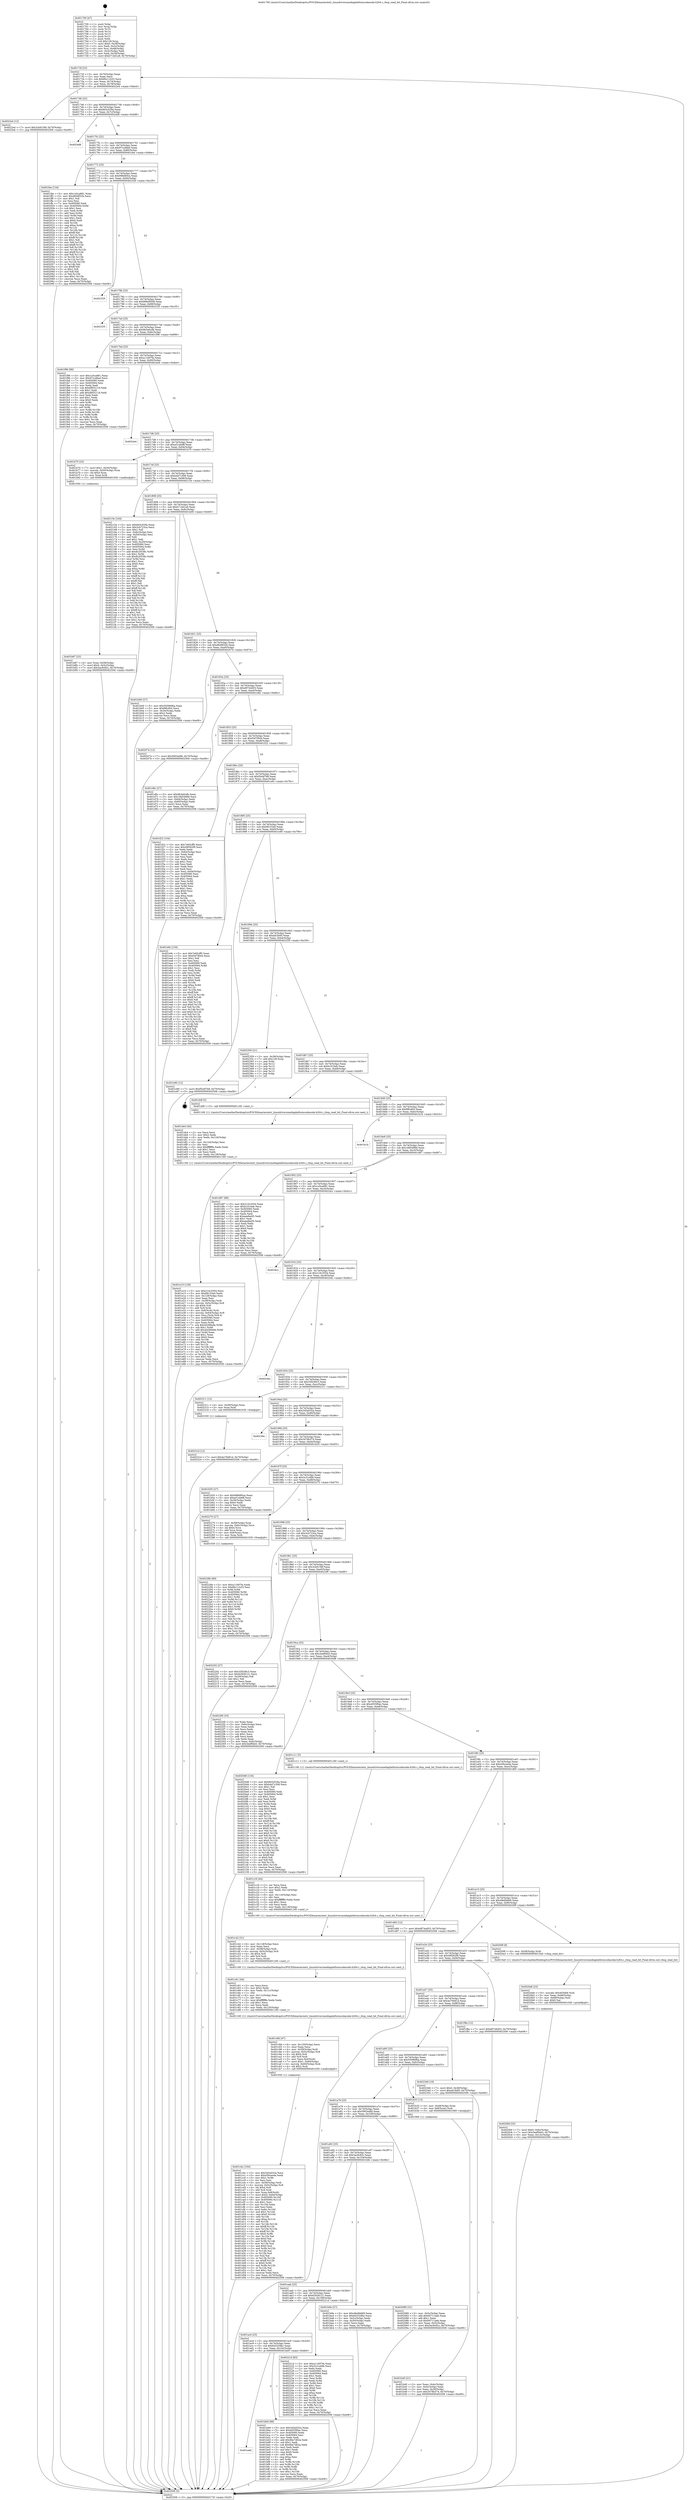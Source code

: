 digraph "0x401700" {
  label = "0x401700 (/mnt/c/Users/mathe/Desktop/tcc/POCII/binaries/extr_linuxdriversmediaplatformcodacoda-h264.c_rbsp_read_bit_Final-ollvm.out::main(0))"
  labelloc = "t"
  node[shape=record]

  Entry [label="",width=0.3,height=0.3,shape=circle,fillcolor=black,style=filled]
  "0x40172f" [label="{
     0x40172f [23]\l
     | [instrs]\l
     &nbsp;&nbsp;0x40172f \<+3\>: mov -0x70(%rbp),%eax\l
     &nbsp;&nbsp;0x401732 \<+2\>: mov %eax,%ecx\l
     &nbsp;&nbsp;0x401734 \<+6\>: sub $0x80c11b33,%ecx\l
     &nbsp;&nbsp;0x40173a \<+3\>: mov %eax,-0x74(%rbp)\l
     &nbsp;&nbsp;0x40173d \<+3\>: mov %ecx,-0x78(%rbp)\l
     &nbsp;&nbsp;0x401740 \<+6\>: je 00000000004022e4 \<main+0xbe4\>\l
  }"]
  "0x4022e4" [label="{
     0x4022e4 [12]\l
     | [instrs]\l
     &nbsp;&nbsp;0x4022e4 \<+7\>: movl $0x3cb9156f,-0x70(%rbp)\l
     &nbsp;&nbsp;0x4022eb \<+5\>: jmp 0000000000402506 \<main+0xe06\>\l
  }"]
  "0x401746" [label="{
     0x401746 [22]\l
     | [instrs]\l
     &nbsp;&nbsp;0x401746 \<+5\>: jmp 000000000040174b \<main+0x4b\>\l
     &nbsp;&nbsp;0x40174b \<+3\>: mov -0x74(%rbp),%eax\l
     &nbsp;&nbsp;0x40174e \<+5\>: sub $0x8d3c029a,%eax\l
     &nbsp;&nbsp;0x401753 \<+3\>: mov %eax,-0x7c(%rbp)\l
     &nbsp;&nbsp;0x401756 \<+6\>: je 00000000004024d8 \<main+0xdd8\>\l
  }"]
  Exit [label="",width=0.3,height=0.3,shape=circle,fillcolor=black,style=filled,peripheries=2]
  "0x4024d8" [label="{
     0x4024d8\l
  }", style=dashed]
  "0x40175c" [label="{
     0x40175c [22]\l
     | [instrs]\l
     &nbsp;&nbsp;0x40175c \<+5\>: jmp 0000000000401761 \<main+0x61\>\l
     &nbsp;&nbsp;0x401761 \<+3\>: mov -0x74(%rbp),%eax\l
     &nbsp;&nbsp;0x401764 \<+5\>: sub $0x97ccd6ed,%eax\l
     &nbsp;&nbsp;0x401769 \<+3\>: mov %eax,-0x80(%rbp)\l
     &nbsp;&nbsp;0x40176c \<+6\>: je 0000000000401fee \<main+0x8ee\>\l
  }"]
  "0x40231d" [label="{
     0x40231d [12]\l
     | [instrs]\l
     &nbsp;&nbsp;0x40231d \<+7\>: movl $0x4a79481d,-0x70(%rbp)\l
     &nbsp;&nbsp;0x402324 \<+5\>: jmp 0000000000402506 \<main+0xe06\>\l
  }"]
  "0x401fee" [label="{
     0x401fee [134]\l
     | [instrs]\l
     &nbsp;&nbsp;0x401fee \<+5\>: mov $0x1a5ca881,%eax\l
     &nbsp;&nbsp;0x401ff3 \<+5\>: mov $0xd649f32b,%ecx\l
     &nbsp;&nbsp;0x401ff8 \<+2\>: mov $0x1,%dl\l
     &nbsp;&nbsp;0x401ffa \<+2\>: xor %esi,%esi\l
     &nbsp;&nbsp;0x401ffc \<+7\>: mov 0x405060,%edi\l
     &nbsp;&nbsp;0x402003 \<+8\>: mov 0x405064,%r8d\l
     &nbsp;&nbsp;0x40200b \<+3\>: sub $0x1,%esi\l
     &nbsp;&nbsp;0x40200e \<+3\>: mov %edi,%r9d\l
     &nbsp;&nbsp;0x402011 \<+3\>: add %esi,%r9d\l
     &nbsp;&nbsp;0x402014 \<+4\>: imul %r9d,%edi\l
     &nbsp;&nbsp;0x402018 \<+3\>: and $0x1,%edi\l
     &nbsp;&nbsp;0x40201b \<+3\>: cmp $0x0,%edi\l
     &nbsp;&nbsp;0x40201e \<+4\>: sete %r10b\l
     &nbsp;&nbsp;0x402022 \<+4\>: cmp $0xa,%r8d\l
     &nbsp;&nbsp;0x402026 \<+4\>: setl %r11b\l
     &nbsp;&nbsp;0x40202a \<+3\>: mov %r10b,%bl\l
     &nbsp;&nbsp;0x40202d \<+3\>: xor $0xff,%bl\l
     &nbsp;&nbsp;0x402030 \<+3\>: mov %r11b,%r14b\l
     &nbsp;&nbsp;0x402033 \<+4\>: xor $0xff,%r14b\l
     &nbsp;&nbsp;0x402037 \<+3\>: xor $0x1,%dl\l
     &nbsp;&nbsp;0x40203a \<+3\>: mov %bl,%r15b\l
     &nbsp;&nbsp;0x40203d \<+4\>: and $0xff,%r15b\l
     &nbsp;&nbsp;0x402041 \<+3\>: and %dl,%r10b\l
     &nbsp;&nbsp;0x402044 \<+3\>: mov %r14b,%r12b\l
     &nbsp;&nbsp;0x402047 \<+4\>: and $0xff,%r12b\l
     &nbsp;&nbsp;0x40204b \<+3\>: and %dl,%r11b\l
     &nbsp;&nbsp;0x40204e \<+3\>: or %r10b,%r15b\l
     &nbsp;&nbsp;0x402051 \<+3\>: or %r11b,%r12b\l
     &nbsp;&nbsp;0x402054 \<+3\>: xor %r12b,%r15b\l
     &nbsp;&nbsp;0x402057 \<+3\>: or %r14b,%bl\l
     &nbsp;&nbsp;0x40205a \<+3\>: xor $0xff,%bl\l
     &nbsp;&nbsp;0x40205d \<+3\>: or $0x1,%dl\l
     &nbsp;&nbsp;0x402060 \<+2\>: and %dl,%bl\l
     &nbsp;&nbsp;0x402062 \<+3\>: or %bl,%r15b\l
     &nbsp;&nbsp;0x402065 \<+4\>: test $0x1,%r15b\l
     &nbsp;&nbsp;0x402069 \<+3\>: cmovne %ecx,%eax\l
     &nbsp;&nbsp;0x40206c \<+3\>: mov %eax,-0x70(%rbp)\l
     &nbsp;&nbsp;0x40206f \<+5\>: jmp 0000000000402506 \<main+0xe06\>\l
  }"]
  "0x401772" [label="{
     0x401772 [25]\l
     | [instrs]\l
     &nbsp;&nbsp;0x401772 \<+5\>: jmp 0000000000401777 \<main+0x77\>\l
     &nbsp;&nbsp;0x401777 \<+3\>: mov -0x74(%rbp),%eax\l
     &nbsp;&nbsp;0x40177a \<+5\>: sub $0x998d60ce,%eax\l
     &nbsp;&nbsp;0x40177f \<+6\>: mov %eax,-0x84(%rbp)\l
     &nbsp;&nbsp;0x401785 \<+6\>: je 0000000000402329 \<main+0xc29\>\l
  }"]
  "0x40228b" [label="{
     0x40228b [89]\l
     | [instrs]\l
     &nbsp;&nbsp;0x40228b \<+5\>: mov $0xa11697fa,%edx\l
     &nbsp;&nbsp;0x402290 \<+5\>: mov $0x80c11b33,%esi\l
     &nbsp;&nbsp;0x402295 \<+3\>: xor %r8d,%r8d\l
     &nbsp;&nbsp;0x402298 \<+8\>: mov 0x405060,%r9d\l
     &nbsp;&nbsp;0x4022a0 \<+8\>: mov 0x405064,%r10d\l
     &nbsp;&nbsp;0x4022a8 \<+4\>: sub $0x1,%r8d\l
     &nbsp;&nbsp;0x4022ac \<+3\>: mov %r9d,%r11d\l
     &nbsp;&nbsp;0x4022af \<+3\>: add %r8d,%r11d\l
     &nbsp;&nbsp;0x4022b2 \<+4\>: imul %r11d,%r9d\l
     &nbsp;&nbsp;0x4022b6 \<+4\>: and $0x1,%r9d\l
     &nbsp;&nbsp;0x4022ba \<+4\>: cmp $0x0,%r9d\l
     &nbsp;&nbsp;0x4022be \<+3\>: sete %bl\l
     &nbsp;&nbsp;0x4022c1 \<+4\>: cmp $0xa,%r10d\l
     &nbsp;&nbsp;0x4022c5 \<+4\>: setl %r14b\l
     &nbsp;&nbsp;0x4022c9 \<+3\>: mov %bl,%r15b\l
     &nbsp;&nbsp;0x4022cc \<+3\>: and %r14b,%r15b\l
     &nbsp;&nbsp;0x4022cf \<+3\>: xor %r14b,%bl\l
     &nbsp;&nbsp;0x4022d2 \<+3\>: or %bl,%r15b\l
     &nbsp;&nbsp;0x4022d5 \<+4\>: test $0x1,%r15b\l
     &nbsp;&nbsp;0x4022d9 \<+3\>: cmovne %esi,%edx\l
     &nbsp;&nbsp;0x4022dc \<+3\>: mov %edx,-0x70(%rbp)\l
     &nbsp;&nbsp;0x4022df \<+5\>: jmp 0000000000402506 \<main+0xe06\>\l
  }"]
  "0x402329" [label="{
     0x402329\l
  }", style=dashed]
  "0x40178b" [label="{
     0x40178b [25]\l
     | [instrs]\l
     &nbsp;&nbsp;0x40178b \<+5\>: jmp 0000000000401790 \<main+0x90\>\l
     &nbsp;&nbsp;0x401790 \<+3\>: mov -0x74(%rbp),%eax\l
     &nbsp;&nbsp;0x401793 \<+5\>: sub $0x99b08508,%eax\l
     &nbsp;&nbsp;0x401798 \<+6\>: mov %eax,-0x88(%rbp)\l
     &nbsp;&nbsp;0x40179e \<+6\>: je 0000000000402335 \<main+0xc35\>\l
  }"]
  "0x4020bf" [label="{
     0x4020bf [25]\l
     | [instrs]\l
     &nbsp;&nbsp;0x4020bf \<+7\>: movl $0x0,-0x6c(%rbp)\l
     &nbsp;&nbsp;0x4020c6 \<+7\>: movl $0x3eef94d3,-0x70(%rbp)\l
     &nbsp;&nbsp;0x4020cd \<+6\>: mov %eax,-0x12c(%rbp)\l
     &nbsp;&nbsp;0x4020d3 \<+5\>: jmp 0000000000402506 \<main+0xe06\>\l
  }"]
  "0x402335" [label="{
     0x402335\l
  }", style=dashed]
  "0x4017a4" [label="{
     0x4017a4 [25]\l
     | [instrs]\l
     &nbsp;&nbsp;0x4017a4 \<+5\>: jmp 00000000004017a9 \<main+0xa9\>\l
     &nbsp;&nbsp;0x4017a9 \<+3\>: mov -0x74(%rbp),%eax\l
     &nbsp;&nbsp;0x4017ac \<+5\>: sub $0x9b3e6cdb,%eax\l
     &nbsp;&nbsp;0x4017b1 \<+6\>: mov %eax,-0x8c(%rbp)\l
     &nbsp;&nbsp;0x4017b7 \<+6\>: je 0000000000401f96 \<main+0x896\>\l
  }"]
  "0x4020a8" [label="{
     0x4020a8 [23]\l
     | [instrs]\l
     &nbsp;&nbsp;0x4020a8 \<+10\>: movabs $0x4030b6,%rdi\l
     &nbsp;&nbsp;0x4020b2 \<+3\>: mov %eax,-0x68(%rbp)\l
     &nbsp;&nbsp;0x4020b5 \<+3\>: mov -0x68(%rbp),%esi\l
     &nbsp;&nbsp;0x4020b8 \<+2\>: mov $0x0,%al\l
     &nbsp;&nbsp;0x4020ba \<+5\>: call 0000000000401040 \<printf@plt\>\l
     | [calls]\l
     &nbsp;&nbsp;0x401040 \{1\} (unknown)\l
  }"]
  "0x401f96" [label="{
     0x401f96 [88]\l
     | [instrs]\l
     &nbsp;&nbsp;0x401f96 \<+5\>: mov $0x1a5ca881,%eax\l
     &nbsp;&nbsp;0x401f9b \<+5\>: mov $0x97ccd6ed,%ecx\l
     &nbsp;&nbsp;0x401fa0 \<+7\>: mov 0x405060,%edx\l
     &nbsp;&nbsp;0x401fa7 \<+7\>: mov 0x405064,%esi\l
     &nbsp;&nbsp;0x401fae \<+2\>: mov %edx,%edi\l
     &nbsp;&nbsp;0x401fb0 \<+6\>: sub $0xd9f32119,%edi\l
     &nbsp;&nbsp;0x401fb6 \<+3\>: sub $0x1,%edi\l
     &nbsp;&nbsp;0x401fb9 \<+6\>: add $0xd9f32119,%edi\l
     &nbsp;&nbsp;0x401fbf \<+3\>: imul %edi,%edx\l
     &nbsp;&nbsp;0x401fc2 \<+3\>: and $0x1,%edx\l
     &nbsp;&nbsp;0x401fc5 \<+3\>: cmp $0x0,%edx\l
     &nbsp;&nbsp;0x401fc8 \<+4\>: sete %r8b\l
     &nbsp;&nbsp;0x401fcc \<+3\>: cmp $0xa,%esi\l
     &nbsp;&nbsp;0x401fcf \<+4\>: setl %r9b\l
     &nbsp;&nbsp;0x401fd3 \<+3\>: mov %r8b,%r10b\l
     &nbsp;&nbsp;0x401fd6 \<+3\>: and %r9b,%r10b\l
     &nbsp;&nbsp;0x401fd9 \<+3\>: xor %r9b,%r8b\l
     &nbsp;&nbsp;0x401fdc \<+3\>: or %r8b,%r10b\l
     &nbsp;&nbsp;0x401fdf \<+4\>: test $0x1,%r10b\l
     &nbsp;&nbsp;0x401fe3 \<+3\>: cmovne %ecx,%eax\l
     &nbsp;&nbsp;0x401fe6 \<+3\>: mov %eax,-0x70(%rbp)\l
     &nbsp;&nbsp;0x401fe9 \<+5\>: jmp 0000000000402506 \<main+0xe06\>\l
  }"]
  "0x4017bd" [label="{
     0x4017bd [25]\l
     | [instrs]\l
     &nbsp;&nbsp;0x4017bd \<+5\>: jmp 00000000004017c2 \<main+0xc2\>\l
     &nbsp;&nbsp;0x4017c2 \<+3\>: mov -0x74(%rbp),%eax\l
     &nbsp;&nbsp;0x4017c5 \<+5\>: sub $0xa11697fa,%eax\l
     &nbsp;&nbsp;0x4017ca \<+6\>: mov %eax,-0x90(%rbp)\l
     &nbsp;&nbsp;0x4017d0 \<+6\>: je 00000000004024e4 \<main+0xde4\>\l
  }"]
  "0x401e10" [label="{
     0x401e10 [128]\l
     | [instrs]\l
     &nbsp;&nbsp;0x401e10 \<+5\>: mov $0x210c3554,%ecx\l
     &nbsp;&nbsp;0x401e15 \<+5\>: mov $0x68153a0,%edx\l
     &nbsp;&nbsp;0x401e1a \<+6\>: mov -0x128(%rbp),%esi\l
     &nbsp;&nbsp;0x401e20 \<+3\>: imul %eax,%esi\l
     &nbsp;&nbsp;0x401e23 \<+4\>: mov -0x58(%rbp),%rdi\l
     &nbsp;&nbsp;0x401e27 \<+4\>: movslq -0x5c(%rbp),%r8\l
     &nbsp;&nbsp;0x401e2b \<+4\>: shl $0x4,%r8\l
     &nbsp;&nbsp;0x401e2f \<+3\>: add %r8,%rdi\l
     &nbsp;&nbsp;0x401e32 \<+4\>: mov 0x8(%rdi),%rdi\l
     &nbsp;&nbsp;0x401e36 \<+4\>: movslq -0x64(%rbp),%r8\l
     &nbsp;&nbsp;0x401e3a \<+4\>: mov %esi,(%rdi,%r8,4)\l
     &nbsp;&nbsp;0x401e3e \<+7\>: mov 0x405060,%eax\l
     &nbsp;&nbsp;0x401e45 \<+7\>: mov 0x405064,%esi\l
     &nbsp;&nbsp;0x401e4c \<+3\>: mov %eax,%r9d\l
     &nbsp;&nbsp;0x401e4f \<+7\>: sub $0x44289a9e,%r9d\l
     &nbsp;&nbsp;0x401e56 \<+4\>: sub $0x1,%r9d\l
     &nbsp;&nbsp;0x401e5a \<+7\>: add $0x44289a9e,%r9d\l
     &nbsp;&nbsp;0x401e61 \<+4\>: imul %r9d,%eax\l
     &nbsp;&nbsp;0x401e65 \<+3\>: and $0x1,%eax\l
     &nbsp;&nbsp;0x401e68 \<+3\>: cmp $0x0,%eax\l
     &nbsp;&nbsp;0x401e6b \<+4\>: sete %r10b\l
     &nbsp;&nbsp;0x401e6f \<+3\>: cmp $0xa,%esi\l
     &nbsp;&nbsp;0x401e72 \<+4\>: setl %r11b\l
     &nbsp;&nbsp;0x401e76 \<+3\>: mov %r10b,%bl\l
     &nbsp;&nbsp;0x401e79 \<+3\>: and %r11b,%bl\l
     &nbsp;&nbsp;0x401e7c \<+3\>: xor %r11b,%r10b\l
     &nbsp;&nbsp;0x401e7f \<+3\>: or %r10b,%bl\l
     &nbsp;&nbsp;0x401e82 \<+3\>: test $0x1,%bl\l
     &nbsp;&nbsp;0x401e85 \<+3\>: cmovne %edx,%ecx\l
     &nbsp;&nbsp;0x401e88 \<+3\>: mov %ecx,-0x70(%rbp)\l
     &nbsp;&nbsp;0x401e8b \<+5\>: jmp 0000000000402506 \<main+0xe06\>\l
  }"]
  "0x4024e4" [label="{
     0x4024e4\l
  }", style=dashed]
  "0x4017d6" [label="{
     0x4017d6 [25]\l
     | [instrs]\l
     &nbsp;&nbsp;0x4017d6 \<+5\>: jmp 00000000004017db \<main+0xdb\>\l
     &nbsp;&nbsp;0x4017db \<+3\>: mov -0x74(%rbp),%eax\l
     &nbsp;&nbsp;0x4017de \<+5\>: sub $0xa51eb6ff,%eax\l
     &nbsp;&nbsp;0x4017e3 \<+6\>: mov %eax,-0x94(%rbp)\l
     &nbsp;&nbsp;0x4017e9 \<+6\>: je 0000000000401b70 \<main+0x470\>\l
  }"]
  "0x401de4" [label="{
     0x401de4 [44]\l
     | [instrs]\l
     &nbsp;&nbsp;0x401de4 \<+2\>: xor %ecx,%ecx\l
     &nbsp;&nbsp;0x401de6 \<+5\>: mov $0x2,%edx\l
     &nbsp;&nbsp;0x401deb \<+6\>: mov %edx,-0x124(%rbp)\l
     &nbsp;&nbsp;0x401df1 \<+1\>: cltd\l
     &nbsp;&nbsp;0x401df2 \<+6\>: mov -0x124(%rbp),%esi\l
     &nbsp;&nbsp;0x401df8 \<+2\>: idiv %esi\l
     &nbsp;&nbsp;0x401dfa \<+6\>: imul $0xfffffffe,%edx,%edx\l
     &nbsp;&nbsp;0x401e00 \<+3\>: sub $0x1,%ecx\l
     &nbsp;&nbsp;0x401e03 \<+2\>: sub %ecx,%edx\l
     &nbsp;&nbsp;0x401e05 \<+6\>: mov %edx,-0x128(%rbp)\l
     &nbsp;&nbsp;0x401e0b \<+5\>: call 0000000000401160 \<next_i\>\l
     | [calls]\l
     &nbsp;&nbsp;0x401160 \{1\} (/mnt/c/Users/mathe/Desktop/tcc/POCII/binaries/extr_linuxdriversmediaplatformcodacoda-h264.c_rbsp_read_bit_Final-ollvm.out::next_i)\l
  }"]
  "0x401b70" [label="{
     0x401b70 [23]\l
     | [instrs]\l
     &nbsp;&nbsp;0x401b70 \<+7\>: movl $0x1,-0x50(%rbp)\l
     &nbsp;&nbsp;0x401b77 \<+4\>: movslq -0x50(%rbp),%rax\l
     &nbsp;&nbsp;0x401b7b \<+4\>: shl $0x4,%rax\l
     &nbsp;&nbsp;0x401b7f \<+3\>: mov %rax,%rdi\l
     &nbsp;&nbsp;0x401b82 \<+5\>: call 0000000000401050 \<malloc@plt\>\l
     | [calls]\l
     &nbsp;&nbsp;0x401050 \{1\} (unknown)\l
  }"]
  "0x4017ef" [label="{
     0x4017ef [25]\l
     | [instrs]\l
     &nbsp;&nbsp;0x4017ef \<+5\>: jmp 00000000004017f4 \<main+0xf4\>\l
     &nbsp;&nbsp;0x4017f4 \<+3\>: mov -0x74(%rbp),%eax\l
     &nbsp;&nbsp;0x4017f7 \<+5\>: sub $0xb4d7c308,%eax\l
     &nbsp;&nbsp;0x4017fc \<+6\>: mov %eax,-0x98(%rbp)\l
     &nbsp;&nbsp;0x401802 \<+6\>: je 000000000040215e \<main+0xa5e\>\l
  }"]
  "0x401cbc" [label="{
     0x401cbc [164]\l
     | [instrs]\l
     &nbsp;&nbsp;0x401cbc \<+5\>: mov $0x345a032a,%ecx\l
     &nbsp;&nbsp;0x401cc1 \<+5\>: mov $0x456cee4e,%edx\l
     &nbsp;&nbsp;0x401cc6 \<+3\>: mov $0x1,%r9b\l
     &nbsp;&nbsp;0x401cc9 \<+2\>: xor %esi,%esi\l
     &nbsp;&nbsp;0x401ccb \<+4\>: mov -0x58(%rbp),%rdi\l
     &nbsp;&nbsp;0x401ccf \<+4\>: movslq -0x5c(%rbp),%r8\l
     &nbsp;&nbsp;0x401cd3 \<+4\>: shl $0x4,%r8\l
     &nbsp;&nbsp;0x401cd7 \<+3\>: add %r8,%rdi\l
     &nbsp;&nbsp;0x401cda \<+4\>: mov %rax,0x8(%rdi)\l
     &nbsp;&nbsp;0x401cde \<+7\>: movl $0x0,-0x64(%rbp)\l
     &nbsp;&nbsp;0x401ce5 \<+8\>: mov 0x405060,%r10d\l
     &nbsp;&nbsp;0x401ced \<+8\>: mov 0x405064,%r11d\l
     &nbsp;&nbsp;0x401cf5 \<+3\>: sub $0x1,%esi\l
     &nbsp;&nbsp;0x401cf8 \<+3\>: mov %r10d,%ebx\l
     &nbsp;&nbsp;0x401cfb \<+2\>: add %esi,%ebx\l
     &nbsp;&nbsp;0x401cfd \<+4\>: imul %ebx,%r10d\l
     &nbsp;&nbsp;0x401d01 \<+4\>: and $0x1,%r10d\l
     &nbsp;&nbsp;0x401d05 \<+4\>: cmp $0x0,%r10d\l
     &nbsp;&nbsp;0x401d09 \<+4\>: sete %r14b\l
     &nbsp;&nbsp;0x401d0d \<+4\>: cmp $0xa,%r11d\l
     &nbsp;&nbsp;0x401d11 \<+4\>: setl %r15b\l
     &nbsp;&nbsp;0x401d15 \<+3\>: mov %r14b,%r12b\l
     &nbsp;&nbsp;0x401d18 \<+4\>: xor $0xff,%r12b\l
     &nbsp;&nbsp;0x401d1c \<+3\>: mov %r15b,%r13b\l
     &nbsp;&nbsp;0x401d1f \<+4\>: xor $0xff,%r13b\l
     &nbsp;&nbsp;0x401d23 \<+4\>: xor $0x0,%r9b\l
     &nbsp;&nbsp;0x401d27 \<+3\>: mov %r12b,%al\l
     &nbsp;&nbsp;0x401d2a \<+2\>: and $0x0,%al\l
     &nbsp;&nbsp;0x401d2c \<+3\>: and %r9b,%r14b\l
     &nbsp;&nbsp;0x401d2f \<+3\>: mov %r13b,%sil\l
     &nbsp;&nbsp;0x401d32 \<+4\>: and $0x0,%sil\l
     &nbsp;&nbsp;0x401d36 \<+3\>: and %r9b,%r15b\l
     &nbsp;&nbsp;0x401d39 \<+3\>: or %r14b,%al\l
     &nbsp;&nbsp;0x401d3c \<+3\>: or %r15b,%sil\l
     &nbsp;&nbsp;0x401d3f \<+3\>: xor %sil,%al\l
     &nbsp;&nbsp;0x401d42 \<+3\>: or %r13b,%r12b\l
     &nbsp;&nbsp;0x401d45 \<+4\>: xor $0xff,%r12b\l
     &nbsp;&nbsp;0x401d49 \<+4\>: or $0x0,%r9b\l
     &nbsp;&nbsp;0x401d4d \<+3\>: and %r9b,%r12b\l
     &nbsp;&nbsp;0x401d50 \<+3\>: or %r12b,%al\l
     &nbsp;&nbsp;0x401d53 \<+2\>: test $0x1,%al\l
     &nbsp;&nbsp;0x401d55 \<+3\>: cmovne %edx,%ecx\l
     &nbsp;&nbsp;0x401d58 \<+3\>: mov %ecx,-0x70(%rbp)\l
     &nbsp;&nbsp;0x401d5b \<+5\>: jmp 0000000000402506 \<main+0xe06\>\l
  }"]
  "0x40215e" [label="{
     0x40215e [164]\l
     | [instrs]\l
     &nbsp;&nbsp;0x40215e \<+5\>: mov $0x8d3c029a,%eax\l
     &nbsp;&nbsp;0x402163 \<+5\>: mov $0x3cb723ca,%ecx\l
     &nbsp;&nbsp;0x402168 \<+2\>: mov $0x1,%dl\l
     &nbsp;&nbsp;0x40216a \<+3\>: mov -0x6c(%rbp),%esi\l
     &nbsp;&nbsp;0x40216d \<+3\>: cmp -0x50(%rbp),%esi\l
     &nbsp;&nbsp;0x402170 \<+4\>: setl %dil\l
     &nbsp;&nbsp;0x402174 \<+4\>: and $0x1,%dil\l
     &nbsp;&nbsp;0x402178 \<+4\>: mov %dil,-0x29(%rbp)\l
     &nbsp;&nbsp;0x40217c \<+7\>: mov 0x405060,%esi\l
     &nbsp;&nbsp;0x402183 \<+8\>: mov 0x405064,%r8d\l
     &nbsp;&nbsp;0x40218b \<+3\>: mov %esi,%r9d\l
     &nbsp;&nbsp;0x40218e \<+7\>: add $0x8c2f338c,%r9d\l
     &nbsp;&nbsp;0x402195 \<+4\>: sub $0x1,%r9d\l
     &nbsp;&nbsp;0x402199 \<+7\>: sub $0x8c2f338c,%r9d\l
     &nbsp;&nbsp;0x4021a0 \<+4\>: imul %r9d,%esi\l
     &nbsp;&nbsp;0x4021a4 \<+3\>: and $0x1,%esi\l
     &nbsp;&nbsp;0x4021a7 \<+3\>: cmp $0x0,%esi\l
     &nbsp;&nbsp;0x4021aa \<+4\>: sete %dil\l
     &nbsp;&nbsp;0x4021ae \<+4\>: cmp $0xa,%r8d\l
     &nbsp;&nbsp;0x4021b2 \<+4\>: setl %r10b\l
     &nbsp;&nbsp;0x4021b6 \<+3\>: mov %dil,%r11b\l
     &nbsp;&nbsp;0x4021b9 \<+4\>: xor $0xff,%r11b\l
     &nbsp;&nbsp;0x4021bd \<+3\>: mov %r10b,%bl\l
     &nbsp;&nbsp;0x4021c0 \<+3\>: xor $0xff,%bl\l
     &nbsp;&nbsp;0x4021c3 \<+3\>: xor $0x1,%dl\l
     &nbsp;&nbsp;0x4021c6 \<+3\>: mov %r11b,%r14b\l
     &nbsp;&nbsp;0x4021c9 \<+4\>: and $0xff,%r14b\l
     &nbsp;&nbsp;0x4021cd \<+3\>: and %dl,%dil\l
     &nbsp;&nbsp;0x4021d0 \<+3\>: mov %bl,%r15b\l
     &nbsp;&nbsp;0x4021d3 \<+4\>: and $0xff,%r15b\l
     &nbsp;&nbsp;0x4021d7 \<+3\>: and %dl,%r10b\l
     &nbsp;&nbsp;0x4021da \<+3\>: or %dil,%r14b\l
     &nbsp;&nbsp;0x4021dd \<+3\>: or %r10b,%r15b\l
     &nbsp;&nbsp;0x4021e0 \<+3\>: xor %r15b,%r14b\l
     &nbsp;&nbsp;0x4021e3 \<+3\>: or %bl,%r11b\l
     &nbsp;&nbsp;0x4021e6 \<+4\>: xor $0xff,%r11b\l
     &nbsp;&nbsp;0x4021ea \<+3\>: or $0x1,%dl\l
     &nbsp;&nbsp;0x4021ed \<+3\>: and %dl,%r11b\l
     &nbsp;&nbsp;0x4021f0 \<+3\>: or %r11b,%r14b\l
     &nbsp;&nbsp;0x4021f3 \<+4\>: test $0x1,%r14b\l
     &nbsp;&nbsp;0x4021f7 \<+3\>: cmovne %ecx,%eax\l
     &nbsp;&nbsp;0x4021fa \<+3\>: mov %eax,-0x70(%rbp)\l
     &nbsp;&nbsp;0x4021fd \<+5\>: jmp 0000000000402506 \<main+0xe06\>\l
  }"]
  "0x401808" [label="{
     0x401808 [25]\l
     | [instrs]\l
     &nbsp;&nbsp;0x401808 \<+5\>: jmp 000000000040180d \<main+0x10d\>\l
     &nbsp;&nbsp;0x40180d \<+3\>: mov -0x74(%rbp),%eax\l
     &nbsp;&nbsp;0x401810 \<+5\>: sub $0xb714d1a9,%eax\l
     &nbsp;&nbsp;0x401815 \<+6\>: mov %eax,-0x9c(%rbp)\l
     &nbsp;&nbsp;0x40181b \<+6\>: je 0000000000401b00 \<main+0x400\>\l
  }"]
  "0x401c8d" [label="{
     0x401c8d [47]\l
     | [instrs]\l
     &nbsp;&nbsp;0x401c8d \<+6\>: mov -0x120(%rbp),%ecx\l
     &nbsp;&nbsp;0x401c93 \<+3\>: imul %eax,%ecx\l
     &nbsp;&nbsp;0x401c96 \<+4\>: mov -0x58(%rbp),%rdi\l
     &nbsp;&nbsp;0x401c9a \<+4\>: movslq -0x5c(%rbp),%r8\l
     &nbsp;&nbsp;0x401c9e \<+4\>: shl $0x4,%r8\l
     &nbsp;&nbsp;0x401ca2 \<+3\>: add %r8,%rdi\l
     &nbsp;&nbsp;0x401ca5 \<+3\>: mov %ecx,0x4(%rdi)\l
     &nbsp;&nbsp;0x401ca8 \<+7\>: movl $0x1,-0x60(%rbp)\l
     &nbsp;&nbsp;0x401caf \<+4\>: movslq -0x60(%rbp),%rdi\l
     &nbsp;&nbsp;0x401cb3 \<+4\>: shl $0x2,%rdi\l
     &nbsp;&nbsp;0x401cb7 \<+5\>: call 0000000000401050 \<malloc@plt\>\l
     | [calls]\l
     &nbsp;&nbsp;0x401050 \{1\} (unknown)\l
  }"]
  "0x401b00" [label="{
     0x401b00 [27]\l
     | [instrs]\l
     &nbsp;&nbsp;0x401b00 \<+5\>: mov $0x550969ba,%eax\l
     &nbsp;&nbsp;0x401b05 \<+5\>: mov $0xf9fcd04,%ecx\l
     &nbsp;&nbsp;0x401b0a \<+3\>: mov -0x34(%rbp),%edx\l
     &nbsp;&nbsp;0x401b0d \<+3\>: cmp $0x2,%edx\l
     &nbsp;&nbsp;0x401b10 \<+3\>: cmovne %ecx,%eax\l
     &nbsp;&nbsp;0x401b13 \<+3\>: mov %eax,-0x70(%rbp)\l
     &nbsp;&nbsp;0x401b16 \<+5\>: jmp 0000000000402506 \<main+0xe06\>\l
  }"]
  "0x401821" [label="{
     0x401821 [25]\l
     | [instrs]\l
     &nbsp;&nbsp;0x401821 \<+5\>: jmp 0000000000401826 \<main+0x126\>\l
     &nbsp;&nbsp;0x401826 \<+3\>: mov -0x74(%rbp),%eax\l
     &nbsp;&nbsp;0x401829 \<+5\>: sub $0xd649f32b,%eax\l
     &nbsp;&nbsp;0x40182e \<+6\>: mov %eax,-0xa0(%rbp)\l
     &nbsp;&nbsp;0x401834 \<+6\>: je 0000000000402074 \<main+0x974\>\l
  }"]
  "0x402506" [label="{
     0x402506 [5]\l
     | [instrs]\l
     &nbsp;&nbsp;0x402506 \<+5\>: jmp 000000000040172f \<main+0x2f\>\l
  }"]
  "0x401700" [label="{
     0x401700 [47]\l
     | [instrs]\l
     &nbsp;&nbsp;0x401700 \<+1\>: push %rbp\l
     &nbsp;&nbsp;0x401701 \<+3\>: mov %rsp,%rbp\l
     &nbsp;&nbsp;0x401704 \<+2\>: push %r15\l
     &nbsp;&nbsp;0x401706 \<+2\>: push %r14\l
     &nbsp;&nbsp;0x401708 \<+2\>: push %r13\l
     &nbsp;&nbsp;0x40170a \<+2\>: push %r12\l
     &nbsp;&nbsp;0x40170c \<+1\>: push %rbx\l
     &nbsp;&nbsp;0x40170d \<+7\>: sub $0x128,%rsp\l
     &nbsp;&nbsp;0x401714 \<+7\>: movl $0x0,-0x38(%rbp)\l
     &nbsp;&nbsp;0x40171b \<+3\>: mov %edi,-0x3c(%rbp)\l
     &nbsp;&nbsp;0x40171e \<+4\>: mov %rsi,-0x48(%rbp)\l
     &nbsp;&nbsp;0x401722 \<+3\>: mov -0x3c(%rbp),%edi\l
     &nbsp;&nbsp;0x401725 \<+3\>: mov %edi,-0x34(%rbp)\l
     &nbsp;&nbsp;0x401728 \<+7\>: movl $0xb714d1a9,-0x70(%rbp)\l
  }"]
  "0x401c61" [label="{
     0x401c61 [44]\l
     | [instrs]\l
     &nbsp;&nbsp;0x401c61 \<+2\>: xor %ecx,%ecx\l
     &nbsp;&nbsp;0x401c63 \<+5\>: mov $0x2,%edx\l
     &nbsp;&nbsp;0x401c68 \<+6\>: mov %edx,-0x11c(%rbp)\l
     &nbsp;&nbsp;0x401c6e \<+1\>: cltd\l
     &nbsp;&nbsp;0x401c6f \<+6\>: mov -0x11c(%rbp),%esi\l
     &nbsp;&nbsp;0x401c75 \<+2\>: idiv %esi\l
     &nbsp;&nbsp;0x401c77 \<+6\>: imul $0xfffffffe,%edx,%edx\l
     &nbsp;&nbsp;0x401c7d \<+3\>: sub $0x1,%ecx\l
     &nbsp;&nbsp;0x401c80 \<+2\>: sub %ecx,%edx\l
     &nbsp;&nbsp;0x401c82 \<+6\>: mov %edx,-0x120(%rbp)\l
     &nbsp;&nbsp;0x401c88 \<+5\>: call 0000000000401160 \<next_i\>\l
     | [calls]\l
     &nbsp;&nbsp;0x401160 \{1\} (/mnt/c/Users/mathe/Desktop/tcc/POCII/binaries/extr_linuxdriversmediaplatformcodacoda-h264.c_rbsp_read_bit_Final-ollvm.out::next_i)\l
  }"]
  "0x402074" [label="{
     0x402074 [12]\l
     | [instrs]\l
     &nbsp;&nbsp;0x402074 \<+7\>: movl $0x5903adfd,-0x70(%rbp)\l
     &nbsp;&nbsp;0x40207b \<+5\>: jmp 0000000000402506 \<main+0xe06\>\l
  }"]
  "0x40183a" [label="{
     0x40183a [25]\l
     | [instrs]\l
     &nbsp;&nbsp;0x40183a \<+5\>: jmp 000000000040183f \<main+0x13f\>\l
     &nbsp;&nbsp;0x40183f \<+3\>: mov -0x74(%rbp),%eax\l
     &nbsp;&nbsp;0x401842 \<+5\>: sub $0xd8744d53,%eax\l
     &nbsp;&nbsp;0x401847 \<+6\>: mov %eax,-0xa4(%rbp)\l
     &nbsp;&nbsp;0x40184d \<+6\>: je 0000000000401d6c \<main+0x66c\>\l
  }"]
  "0x401c42" [label="{
     0x401c42 [31]\l
     | [instrs]\l
     &nbsp;&nbsp;0x401c42 \<+6\>: mov -0x118(%rbp),%ecx\l
     &nbsp;&nbsp;0x401c48 \<+3\>: imul %eax,%ecx\l
     &nbsp;&nbsp;0x401c4b \<+4\>: mov -0x58(%rbp),%rdi\l
     &nbsp;&nbsp;0x401c4f \<+4\>: movslq -0x5c(%rbp),%r8\l
     &nbsp;&nbsp;0x401c53 \<+4\>: shl $0x4,%r8\l
     &nbsp;&nbsp;0x401c57 \<+3\>: add %r8,%rdi\l
     &nbsp;&nbsp;0x401c5a \<+2\>: mov %ecx,(%rdi)\l
     &nbsp;&nbsp;0x401c5c \<+5\>: call 0000000000401160 \<next_i\>\l
     | [calls]\l
     &nbsp;&nbsp;0x401160 \{1\} (/mnt/c/Users/mathe/Desktop/tcc/POCII/binaries/extr_linuxdriversmediaplatformcodacoda-h264.c_rbsp_read_bit_Final-ollvm.out::next_i)\l
  }"]
  "0x401d6c" [label="{
     0x401d6c [27]\l
     | [instrs]\l
     &nbsp;&nbsp;0x401d6c \<+5\>: mov $0x9b3e6cdb,%eax\l
     &nbsp;&nbsp;0x401d71 \<+5\>: mov $0x18d5489d,%ecx\l
     &nbsp;&nbsp;0x401d76 \<+3\>: mov -0x64(%rbp),%edx\l
     &nbsp;&nbsp;0x401d79 \<+3\>: cmp -0x60(%rbp),%edx\l
     &nbsp;&nbsp;0x401d7c \<+3\>: cmovl %ecx,%eax\l
     &nbsp;&nbsp;0x401d7f \<+3\>: mov %eax,-0x70(%rbp)\l
     &nbsp;&nbsp;0x401d82 \<+5\>: jmp 0000000000402506 \<main+0xe06\>\l
  }"]
  "0x401853" [label="{
     0x401853 [25]\l
     | [instrs]\l
     &nbsp;&nbsp;0x401853 \<+5\>: jmp 0000000000401858 \<main+0x158\>\l
     &nbsp;&nbsp;0x401858 \<+3\>: mov -0x74(%rbp),%eax\l
     &nbsp;&nbsp;0x40185b \<+5\>: sub $0xf3d7f644,%eax\l
     &nbsp;&nbsp;0x401860 \<+6\>: mov %eax,-0xa8(%rbp)\l
     &nbsp;&nbsp;0x401866 \<+6\>: je 0000000000401f22 \<main+0x822\>\l
  }"]
  "0x401c16" [label="{
     0x401c16 [44]\l
     | [instrs]\l
     &nbsp;&nbsp;0x401c16 \<+2\>: xor %ecx,%ecx\l
     &nbsp;&nbsp;0x401c18 \<+5\>: mov $0x2,%edx\l
     &nbsp;&nbsp;0x401c1d \<+6\>: mov %edx,-0x114(%rbp)\l
     &nbsp;&nbsp;0x401c23 \<+1\>: cltd\l
     &nbsp;&nbsp;0x401c24 \<+6\>: mov -0x114(%rbp),%esi\l
     &nbsp;&nbsp;0x401c2a \<+2\>: idiv %esi\l
     &nbsp;&nbsp;0x401c2c \<+6\>: imul $0xfffffffe,%edx,%edx\l
     &nbsp;&nbsp;0x401c32 \<+3\>: sub $0x1,%ecx\l
     &nbsp;&nbsp;0x401c35 \<+2\>: sub %ecx,%edx\l
     &nbsp;&nbsp;0x401c37 \<+6\>: mov %edx,-0x118(%rbp)\l
     &nbsp;&nbsp;0x401c3d \<+5\>: call 0000000000401160 \<next_i\>\l
     | [calls]\l
     &nbsp;&nbsp;0x401160 \{1\} (/mnt/c/Users/mathe/Desktop/tcc/POCII/binaries/extr_linuxdriversmediaplatformcodacoda-h264.c_rbsp_read_bit_Final-ollvm.out::next_i)\l
  }"]
  "0x401f22" [label="{
     0x401f22 [104]\l
     | [instrs]\l
     &nbsp;&nbsp;0x401f22 \<+5\>: mov $0x7e65cff5,%eax\l
     &nbsp;&nbsp;0x401f27 \<+5\>: mov $0x49f362f9,%ecx\l
     &nbsp;&nbsp;0x401f2c \<+2\>: xor %edx,%edx\l
     &nbsp;&nbsp;0x401f2e \<+3\>: mov -0x64(%rbp),%esi\l
     &nbsp;&nbsp;0x401f31 \<+2\>: mov %edx,%edi\l
     &nbsp;&nbsp;0x401f33 \<+2\>: sub %esi,%edi\l
     &nbsp;&nbsp;0x401f35 \<+2\>: mov %edx,%esi\l
     &nbsp;&nbsp;0x401f37 \<+3\>: sub $0x1,%esi\l
     &nbsp;&nbsp;0x401f3a \<+2\>: add %esi,%edi\l
     &nbsp;&nbsp;0x401f3c \<+2\>: mov %edx,%esi\l
     &nbsp;&nbsp;0x401f3e \<+2\>: sub %edi,%esi\l
     &nbsp;&nbsp;0x401f40 \<+3\>: mov %esi,-0x64(%rbp)\l
     &nbsp;&nbsp;0x401f43 \<+7\>: mov 0x405060,%esi\l
     &nbsp;&nbsp;0x401f4a \<+7\>: mov 0x405064,%edi\l
     &nbsp;&nbsp;0x401f51 \<+3\>: sub $0x1,%edx\l
     &nbsp;&nbsp;0x401f54 \<+3\>: mov %esi,%r8d\l
     &nbsp;&nbsp;0x401f57 \<+3\>: add %edx,%r8d\l
     &nbsp;&nbsp;0x401f5a \<+4\>: imul %r8d,%esi\l
     &nbsp;&nbsp;0x401f5e \<+3\>: and $0x1,%esi\l
     &nbsp;&nbsp;0x401f61 \<+3\>: cmp $0x0,%esi\l
     &nbsp;&nbsp;0x401f64 \<+4\>: sete %r9b\l
     &nbsp;&nbsp;0x401f68 \<+3\>: cmp $0xa,%edi\l
     &nbsp;&nbsp;0x401f6b \<+4\>: setl %r10b\l
     &nbsp;&nbsp;0x401f6f \<+3\>: mov %r9b,%r11b\l
     &nbsp;&nbsp;0x401f72 \<+3\>: and %r10b,%r11b\l
     &nbsp;&nbsp;0x401f75 \<+3\>: xor %r10b,%r9b\l
     &nbsp;&nbsp;0x401f78 \<+3\>: or %r9b,%r11b\l
     &nbsp;&nbsp;0x401f7b \<+4\>: test $0x1,%r11b\l
     &nbsp;&nbsp;0x401f7f \<+3\>: cmovne %ecx,%eax\l
     &nbsp;&nbsp;0x401f82 \<+3\>: mov %eax,-0x70(%rbp)\l
     &nbsp;&nbsp;0x401f85 \<+5\>: jmp 0000000000402506 \<main+0xe06\>\l
  }"]
  "0x40186c" [label="{
     0x40186c [25]\l
     | [instrs]\l
     &nbsp;&nbsp;0x40186c \<+5\>: jmp 0000000000401871 \<main+0x171\>\l
     &nbsp;&nbsp;0x401871 \<+3\>: mov -0x74(%rbp),%eax\l
     &nbsp;&nbsp;0x401874 \<+5\>: sub $0xf5e4f7b8,%eax\l
     &nbsp;&nbsp;0x401879 \<+6\>: mov %eax,-0xac(%rbp)\l
     &nbsp;&nbsp;0x40187f \<+6\>: je 0000000000401e9c \<main+0x79c\>\l
  }"]
  "0x401add" [label="{
     0x401add\l
  }", style=dashed]
  "0x401e9c" [label="{
     0x401e9c [134]\l
     | [instrs]\l
     &nbsp;&nbsp;0x401e9c \<+5\>: mov $0x7e65cff5,%eax\l
     &nbsp;&nbsp;0x401ea1 \<+5\>: mov $0xf3d7f644,%ecx\l
     &nbsp;&nbsp;0x401ea6 \<+2\>: mov $0x1,%dl\l
     &nbsp;&nbsp;0x401ea8 \<+2\>: xor %esi,%esi\l
     &nbsp;&nbsp;0x401eaa \<+7\>: mov 0x405060,%edi\l
     &nbsp;&nbsp;0x401eb1 \<+8\>: mov 0x405064,%r8d\l
     &nbsp;&nbsp;0x401eb9 \<+3\>: sub $0x1,%esi\l
     &nbsp;&nbsp;0x401ebc \<+3\>: mov %edi,%r9d\l
     &nbsp;&nbsp;0x401ebf \<+3\>: add %esi,%r9d\l
     &nbsp;&nbsp;0x401ec2 \<+4\>: imul %r9d,%edi\l
     &nbsp;&nbsp;0x401ec6 \<+3\>: and $0x1,%edi\l
     &nbsp;&nbsp;0x401ec9 \<+3\>: cmp $0x0,%edi\l
     &nbsp;&nbsp;0x401ecc \<+4\>: sete %r10b\l
     &nbsp;&nbsp;0x401ed0 \<+4\>: cmp $0xa,%r8d\l
     &nbsp;&nbsp;0x401ed4 \<+4\>: setl %r11b\l
     &nbsp;&nbsp;0x401ed8 \<+3\>: mov %r10b,%bl\l
     &nbsp;&nbsp;0x401edb \<+3\>: xor $0xff,%bl\l
     &nbsp;&nbsp;0x401ede \<+3\>: mov %r11b,%r14b\l
     &nbsp;&nbsp;0x401ee1 \<+4\>: xor $0xff,%r14b\l
     &nbsp;&nbsp;0x401ee5 \<+3\>: xor $0x0,%dl\l
     &nbsp;&nbsp;0x401ee8 \<+3\>: mov %bl,%r15b\l
     &nbsp;&nbsp;0x401eeb \<+4\>: and $0x0,%r15b\l
     &nbsp;&nbsp;0x401eef \<+3\>: and %dl,%r10b\l
     &nbsp;&nbsp;0x401ef2 \<+3\>: mov %r14b,%r12b\l
     &nbsp;&nbsp;0x401ef5 \<+4\>: and $0x0,%r12b\l
     &nbsp;&nbsp;0x401ef9 \<+3\>: and %dl,%r11b\l
     &nbsp;&nbsp;0x401efc \<+3\>: or %r10b,%r15b\l
     &nbsp;&nbsp;0x401eff \<+3\>: or %r11b,%r12b\l
     &nbsp;&nbsp;0x401f02 \<+3\>: xor %r12b,%r15b\l
     &nbsp;&nbsp;0x401f05 \<+3\>: or %r14b,%bl\l
     &nbsp;&nbsp;0x401f08 \<+3\>: xor $0xff,%bl\l
     &nbsp;&nbsp;0x401f0b \<+3\>: or $0x0,%dl\l
     &nbsp;&nbsp;0x401f0e \<+2\>: and %dl,%bl\l
     &nbsp;&nbsp;0x401f10 \<+3\>: or %bl,%r15b\l
     &nbsp;&nbsp;0x401f13 \<+4\>: test $0x1,%r15b\l
     &nbsp;&nbsp;0x401f17 \<+3\>: cmovne %ecx,%eax\l
     &nbsp;&nbsp;0x401f1a \<+3\>: mov %eax,-0x70(%rbp)\l
     &nbsp;&nbsp;0x401f1d \<+5\>: jmp 0000000000402506 \<main+0xe06\>\l
  }"]
  "0x401885" [label="{
     0x401885 [25]\l
     | [instrs]\l
     &nbsp;&nbsp;0x401885 \<+5\>: jmp 000000000040188a \<main+0x18a\>\l
     &nbsp;&nbsp;0x40188a \<+3\>: mov -0x74(%rbp),%eax\l
     &nbsp;&nbsp;0x40188d \<+5\>: sub $0x68153a0,%eax\l
     &nbsp;&nbsp;0x401892 \<+6\>: mov %eax,-0xb0(%rbp)\l
     &nbsp;&nbsp;0x401898 \<+6\>: je 0000000000401e90 \<main+0x790\>\l
  }"]
  "0x401bb9" [label="{
     0x401bb9 [88]\l
     | [instrs]\l
     &nbsp;&nbsp;0x401bb9 \<+5\>: mov $0x345a032a,%eax\l
     &nbsp;&nbsp;0x401bbe \<+5\>: mov $0x4055f0ac,%ecx\l
     &nbsp;&nbsp;0x401bc3 \<+7\>: mov 0x405060,%edx\l
     &nbsp;&nbsp;0x401bca \<+7\>: mov 0x405064,%esi\l
     &nbsp;&nbsp;0x401bd1 \<+2\>: mov %edx,%edi\l
     &nbsp;&nbsp;0x401bd3 \<+6\>: add $0x9be7d02a,%edi\l
     &nbsp;&nbsp;0x401bd9 \<+3\>: sub $0x1,%edi\l
     &nbsp;&nbsp;0x401bdc \<+6\>: sub $0x9be7d02a,%edi\l
     &nbsp;&nbsp;0x401be2 \<+3\>: imul %edi,%edx\l
     &nbsp;&nbsp;0x401be5 \<+3\>: and $0x1,%edx\l
     &nbsp;&nbsp;0x401be8 \<+3\>: cmp $0x0,%edx\l
     &nbsp;&nbsp;0x401beb \<+4\>: sete %r8b\l
     &nbsp;&nbsp;0x401bef \<+3\>: cmp $0xa,%esi\l
     &nbsp;&nbsp;0x401bf2 \<+4\>: setl %r9b\l
     &nbsp;&nbsp;0x401bf6 \<+3\>: mov %r8b,%r10b\l
     &nbsp;&nbsp;0x401bf9 \<+3\>: and %r9b,%r10b\l
     &nbsp;&nbsp;0x401bfc \<+3\>: xor %r9b,%r8b\l
     &nbsp;&nbsp;0x401bff \<+3\>: or %r8b,%r10b\l
     &nbsp;&nbsp;0x401c02 \<+4\>: test $0x1,%r10b\l
     &nbsp;&nbsp;0x401c06 \<+3\>: cmovne %ecx,%eax\l
     &nbsp;&nbsp;0x401c09 \<+3\>: mov %eax,-0x70(%rbp)\l
     &nbsp;&nbsp;0x401c0c \<+5\>: jmp 0000000000402506 \<main+0xe06\>\l
  }"]
  "0x401e90" [label="{
     0x401e90 [12]\l
     | [instrs]\l
     &nbsp;&nbsp;0x401e90 \<+7\>: movl $0xf5e4f7b8,-0x70(%rbp)\l
     &nbsp;&nbsp;0x401e97 \<+5\>: jmp 0000000000402506 \<main+0xe06\>\l
  }"]
  "0x40189e" [label="{
     0x40189e [25]\l
     | [instrs]\l
     &nbsp;&nbsp;0x40189e \<+5\>: jmp 00000000004018a3 \<main+0x1a3\>\l
     &nbsp;&nbsp;0x4018a3 \<+3\>: mov -0x74(%rbp),%eax\l
     &nbsp;&nbsp;0x4018a6 \<+5\>: sub $0xafc3b95,%eax\l
     &nbsp;&nbsp;0x4018ab \<+6\>: mov %eax,-0xb4(%rbp)\l
     &nbsp;&nbsp;0x4018b1 \<+6\>: je 0000000000402359 \<main+0xc59\>\l
  }"]
  "0x401ac4" [label="{
     0x401ac4 [25]\l
     | [instrs]\l
     &nbsp;&nbsp;0x401ac4 \<+5\>: jmp 0000000000401ac9 \<main+0x3c9\>\l
     &nbsp;&nbsp;0x401ac9 \<+3\>: mov -0x74(%rbp),%eax\l
     &nbsp;&nbsp;0x401acc \<+5\>: sub $0x643329bc,%eax\l
     &nbsp;&nbsp;0x401ad1 \<+6\>: mov %eax,-0x10c(%rbp)\l
     &nbsp;&nbsp;0x401ad7 \<+6\>: je 0000000000401bb9 \<main+0x4b9\>\l
  }"]
  "0x402359" [label="{
     0x402359 [21]\l
     | [instrs]\l
     &nbsp;&nbsp;0x402359 \<+3\>: mov -0x38(%rbp),%eax\l
     &nbsp;&nbsp;0x40235c \<+7\>: add $0x128,%rsp\l
     &nbsp;&nbsp;0x402363 \<+1\>: pop %rbx\l
     &nbsp;&nbsp;0x402364 \<+2\>: pop %r12\l
     &nbsp;&nbsp;0x402366 \<+2\>: pop %r13\l
     &nbsp;&nbsp;0x402368 \<+2\>: pop %r14\l
     &nbsp;&nbsp;0x40236a \<+2\>: pop %r15\l
     &nbsp;&nbsp;0x40236c \<+1\>: pop %rbp\l
     &nbsp;&nbsp;0x40236d \<+1\>: ret\l
  }"]
  "0x4018b7" [label="{
     0x4018b7 [25]\l
     | [instrs]\l
     &nbsp;&nbsp;0x4018b7 \<+5\>: jmp 00000000004018bc \<main+0x1bc\>\l
     &nbsp;&nbsp;0x4018bc \<+3\>: mov -0x74(%rbp),%eax\l
     &nbsp;&nbsp;0x4018bf \<+5\>: sub $0xb1616eb,%eax\l
     &nbsp;&nbsp;0x4018c4 \<+6\>: mov %eax,-0xb8(%rbp)\l
     &nbsp;&nbsp;0x4018ca \<+6\>: je 0000000000401ddf \<main+0x6df\>\l
  }"]
  "0x40221d" [label="{
     0x40221d [83]\l
     | [instrs]\l
     &nbsp;&nbsp;0x40221d \<+5\>: mov $0xa11697fa,%eax\l
     &nbsp;&nbsp;0x402222 \<+5\>: mov $0x3c31efdb,%ecx\l
     &nbsp;&nbsp;0x402227 \<+2\>: xor %edx,%edx\l
     &nbsp;&nbsp;0x402229 \<+7\>: mov 0x405060,%esi\l
     &nbsp;&nbsp;0x402230 \<+7\>: mov 0x405064,%edi\l
     &nbsp;&nbsp;0x402237 \<+3\>: sub $0x1,%edx\l
     &nbsp;&nbsp;0x40223a \<+3\>: mov %esi,%r8d\l
     &nbsp;&nbsp;0x40223d \<+3\>: add %edx,%r8d\l
     &nbsp;&nbsp;0x402240 \<+4\>: imul %r8d,%esi\l
     &nbsp;&nbsp;0x402244 \<+3\>: and $0x1,%esi\l
     &nbsp;&nbsp;0x402247 \<+3\>: cmp $0x0,%esi\l
     &nbsp;&nbsp;0x40224a \<+4\>: sete %r9b\l
     &nbsp;&nbsp;0x40224e \<+3\>: cmp $0xa,%edi\l
     &nbsp;&nbsp;0x402251 \<+4\>: setl %r10b\l
     &nbsp;&nbsp;0x402255 \<+3\>: mov %r9b,%r11b\l
     &nbsp;&nbsp;0x402258 \<+3\>: and %r10b,%r11b\l
     &nbsp;&nbsp;0x40225b \<+3\>: xor %r10b,%r9b\l
     &nbsp;&nbsp;0x40225e \<+3\>: or %r9b,%r11b\l
     &nbsp;&nbsp;0x402261 \<+4\>: test $0x1,%r11b\l
     &nbsp;&nbsp;0x402265 \<+3\>: cmovne %ecx,%eax\l
     &nbsp;&nbsp;0x402268 \<+3\>: mov %eax,-0x70(%rbp)\l
     &nbsp;&nbsp;0x40226b \<+5\>: jmp 0000000000402506 \<main+0xe06\>\l
  }"]
  "0x401ddf" [label="{
     0x401ddf [5]\l
     | [instrs]\l
     &nbsp;&nbsp;0x401ddf \<+5\>: call 0000000000401160 \<next_i\>\l
     | [calls]\l
     &nbsp;&nbsp;0x401160 \{1\} (/mnt/c/Users/mathe/Desktop/tcc/POCII/binaries/extr_linuxdriversmediaplatformcodacoda-h264.c_rbsp_read_bit_Final-ollvm.out::next_i)\l
  }"]
  "0x4018d0" [label="{
     0x4018d0 [25]\l
     | [instrs]\l
     &nbsp;&nbsp;0x4018d0 \<+5\>: jmp 00000000004018d5 \<main+0x1d5\>\l
     &nbsp;&nbsp;0x4018d5 \<+3\>: mov -0x74(%rbp),%eax\l
     &nbsp;&nbsp;0x4018d8 \<+5\>: sub $0xf9fcd04,%eax\l
     &nbsp;&nbsp;0x4018dd \<+6\>: mov %eax,-0xbc(%rbp)\l
     &nbsp;&nbsp;0x4018e3 \<+6\>: je 0000000000401b1b \<main+0x41b\>\l
  }"]
  "0x401aab" [label="{
     0x401aab [25]\l
     | [instrs]\l
     &nbsp;&nbsp;0x401aab \<+5\>: jmp 0000000000401ab0 \<main+0x3b0\>\l
     &nbsp;&nbsp;0x401ab0 \<+3\>: mov -0x74(%rbp),%eax\l
     &nbsp;&nbsp;0x401ab3 \<+5\>: sub $0x62928121,%eax\l
     &nbsp;&nbsp;0x401ab8 \<+6\>: mov %eax,-0x108(%rbp)\l
     &nbsp;&nbsp;0x401abe \<+6\>: je 000000000040221d \<main+0xb1d\>\l
  }"]
  "0x401b1b" [label="{
     0x401b1b\l
  }", style=dashed]
  "0x4018e9" [label="{
     0x4018e9 [25]\l
     | [instrs]\l
     &nbsp;&nbsp;0x4018e9 \<+5\>: jmp 00000000004018ee \<main+0x1ee\>\l
     &nbsp;&nbsp;0x4018ee \<+3\>: mov -0x74(%rbp),%eax\l
     &nbsp;&nbsp;0x4018f1 \<+5\>: sub $0x18d5489d,%eax\l
     &nbsp;&nbsp;0x4018f6 \<+6\>: mov %eax,-0xc0(%rbp)\l
     &nbsp;&nbsp;0x4018fc \<+6\>: je 0000000000401d87 \<main+0x687\>\l
  }"]
  "0x401b9e" [label="{
     0x401b9e [27]\l
     | [instrs]\l
     &nbsp;&nbsp;0x401b9e \<+5\>: mov $0x48e6b669,%eax\l
     &nbsp;&nbsp;0x401ba3 \<+5\>: mov $0x643329bc,%ecx\l
     &nbsp;&nbsp;0x401ba8 \<+3\>: mov -0x5c(%rbp),%edx\l
     &nbsp;&nbsp;0x401bab \<+3\>: cmp -0x50(%rbp),%edx\l
     &nbsp;&nbsp;0x401bae \<+3\>: cmovl %ecx,%eax\l
     &nbsp;&nbsp;0x401bb1 \<+3\>: mov %eax,-0x70(%rbp)\l
     &nbsp;&nbsp;0x401bb4 \<+5\>: jmp 0000000000402506 \<main+0xe06\>\l
  }"]
  "0x401d87" [label="{
     0x401d87 [88]\l
     | [instrs]\l
     &nbsp;&nbsp;0x401d87 \<+5\>: mov $0x210c3554,%eax\l
     &nbsp;&nbsp;0x401d8c \<+5\>: mov $0xb1616eb,%ecx\l
     &nbsp;&nbsp;0x401d91 \<+7\>: mov 0x405060,%edx\l
     &nbsp;&nbsp;0x401d98 \<+7\>: mov 0x405064,%esi\l
     &nbsp;&nbsp;0x401d9f \<+2\>: mov %edx,%edi\l
     &nbsp;&nbsp;0x401da1 \<+6\>: sub $0xaeefee05,%edi\l
     &nbsp;&nbsp;0x401da7 \<+3\>: sub $0x1,%edi\l
     &nbsp;&nbsp;0x401daa \<+6\>: add $0xaeefee05,%edi\l
     &nbsp;&nbsp;0x401db0 \<+3\>: imul %edi,%edx\l
     &nbsp;&nbsp;0x401db3 \<+3\>: and $0x1,%edx\l
     &nbsp;&nbsp;0x401db6 \<+3\>: cmp $0x0,%edx\l
     &nbsp;&nbsp;0x401db9 \<+4\>: sete %r8b\l
     &nbsp;&nbsp;0x401dbd \<+3\>: cmp $0xa,%esi\l
     &nbsp;&nbsp;0x401dc0 \<+4\>: setl %r9b\l
     &nbsp;&nbsp;0x401dc4 \<+3\>: mov %r8b,%r10b\l
     &nbsp;&nbsp;0x401dc7 \<+3\>: and %r9b,%r10b\l
     &nbsp;&nbsp;0x401dca \<+3\>: xor %r9b,%r8b\l
     &nbsp;&nbsp;0x401dcd \<+3\>: or %r8b,%r10b\l
     &nbsp;&nbsp;0x401dd0 \<+4\>: test $0x1,%r10b\l
     &nbsp;&nbsp;0x401dd4 \<+3\>: cmovne %ecx,%eax\l
     &nbsp;&nbsp;0x401dd7 \<+3\>: mov %eax,-0x70(%rbp)\l
     &nbsp;&nbsp;0x401dda \<+5\>: jmp 0000000000402506 \<main+0xe06\>\l
  }"]
  "0x401902" [label="{
     0x401902 [25]\l
     | [instrs]\l
     &nbsp;&nbsp;0x401902 \<+5\>: jmp 0000000000401907 \<main+0x207\>\l
     &nbsp;&nbsp;0x401907 \<+3\>: mov -0x74(%rbp),%eax\l
     &nbsp;&nbsp;0x40190a \<+5\>: sub $0x1a5ca881,%eax\l
     &nbsp;&nbsp;0x40190f \<+6\>: mov %eax,-0xc4(%rbp)\l
     &nbsp;&nbsp;0x401915 \<+6\>: je 00000000004024cc \<main+0xdcc\>\l
  }"]
  "0x401a92" [label="{
     0x401a92 [25]\l
     | [instrs]\l
     &nbsp;&nbsp;0x401a92 \<+5\>: jmp 0000000000401a97 \<main+0x397\>\l
     &nbsp;&nbsp;0x401a97 \<+3\>: mov -0x74(%rbp),%eax\l
     &nbsp;&nbsp;0x401a9a \<+5\>: sub $0x5ac9c82c,%eax\l
     &nbsp;&nbsp;0x401a9f \<+6\>: mov %eax,-0x104(%rbp)\l
     &nbsp;&nbsp;0x401aa5 \<+6\>: je 0000000000401b9e \<main+0x49e\>\l
  }"]
  "0x4024cc" [label="{
     0x4024cc\l
  }", style=dashed]
  "0x40191b" [label="{
     0x40191b [25]\l
     | [instrs]\l
     &nbsp;&nbsp;0x40191b \<+5\>: jmp 0000000000401920 \<main+0x220\>\l
     &nbsp;&nbsp;0x401920 \<+3\>: mov -0x74(%rbp),%eax\l
     &nbsp;&nbsp;0x401923 \<+5\>: sub $0x210c3554,%eax\l
     &nbsp;&nbsp;0x401928 \<+6\>: mov %eax,-0xc8(%rbp)\l
     &nbsp;&nbsp;0x40192e \<+6\>: je 000000000040244c \<main+0xd4c\>\l
  }"]
  "0x402080" [label="{
     0x402080 [31]\l
     | [instrs]\l
     &nbsp;&nbsp;0x402080 \<+3\>: mov -0x5c(%rbp),%eax\l
     &nbsp;&nbsp;0x402083 \<+5\>: add $0x94711aeb,%eax\l
     &nbsp;&nbsp;0x402088 \<+3\>: add $0x1,%eax\l
     &nbsp;&nbsp;0x40208b \<+5\>: sub $0x94711aeb,%eax\l
     &nbsp;&nbsp;0x402090 \<+3\>: mov %eax,-0x5c(%rbp)\l
     &nbsp;&nbsp;0x402093 \<+7\>: movl $0x5ac9c82c,-0x70(%rbp)\l
     &nbsp;&nbsp;0x40209a \<+5\>: jmp 0000000000402506 \<main+0xe06\>\l
  }"]
  "0x40244c" [label="{
     0x40244c\l
  }", style=dashed]
  "0x401934" [label="{
     0x401934 [25]\l
     | [instrs]\l
     &nbsp;&nbsp;0x401934 \<+5\>: jmp 0000000000401939 \<main+0x239\>\l
     &nbsp;&nbsp;0x401939 \<+3\>: mov -0x74(%rbp),%eax\l
     &nbsp;&nbsp;0x40193c \<+5\>: sub $0x33f248c3,%eax\l
     &nbsp;&nbsp;0x401941 \<+6\>: mov %eax,-0xcc(%rbp)\l
     &nbsp;&nbsp;0x401947 \<+6\>: je 0000000000402311 \<main+0xc11\>\l
  }"]
  "0x401b87" [label="{
     0x401b87 [23]\l
     | [instrs]\l
     &nbsp;&nbsp;0x401b87 \<+4\>: mov %rax,-0x58(%rbp)\l
     &nbsp;&nbsp;0x401b8b \<+7\>: movl $0x0,-0x5c(%rbp)\l
     &nbsp;&nbsp;0x401b92 \<+7\>: movl $0x5ac9c82c,-0x70(%rbp)\l
     &nbsp;&nbsp;0x401b99 \<+5\>: jmp 0000000000402506 \<main+0xe06\>\l
  }"]
  "0x402311" [label="{
     0x402311 [12]\l
     | [instrs]\l
     &nbsp;&nbsp;0x402311 \<+4\>: mov -0x58(%rbp),%rax\l
     &nbsp;&nbsp;0x402315 \<+3\>: mov %rax,%rdi\l
     &nbsp;&nbsp;0x402318 \<+5\>: call 0000000000401030 \<free@plt\>\l
     | [calls]\l
     &nbsp;&nbsp;0x401030 \{1\} (unknown)\l
  }"]
  "0x40194d" [label="{
     0x40194d [25]\l
     | [instrs]\l
     &nbsp;&nbsp;0x40194d \<+5\>: jmp 0000000000401952 \<main+0x252\>\l
     &nbsp;&nbsp;0x401952 \<+3\>: mov -0x74(%rbp),%eax\l
     &nbsp;&nbsp;0x401955 \<+5\>: sub $0x345a032a,%eax\l
     &nbsp;&nbsp;0x40195a \<+6\>: mov %eax,-0xd0(%rbp)\l
     &nbsp;&nbsp;0x401960 \<+6\>: je 000000000040236e \<main+0xc6e\>\l
  }"]
  "0x401b40" [label="{
     0x401b40 [21]\l
     | [instrs]\l
     &nbsp;&nbsp;0x401b40 \<+3\>: mov %eax,-0x4c(%rbp)\l
     &nbsp;&nbsp;0x401b43 \<+3\>: mov -0x4c(%rbp),%eax\l
     &nbsp;&nbsp;0x401b46 \<+3\>: mov %eax,-0x30(%rbp)\l
     &nbsp;&nbsp;0x401b49 \<+7\>: movl $0x3478b374,-0x70(%rbp)\l
     &nbsp;&nbsp;0x401b50 \<+5\>: jmp 0000000000402506 \<main+0xe06\>\l
  }"]
  "0x40236e" [label="{
     0x40236e\l
  }", style=dashed]
  "0x401966" [label="{
     0x401966 [25]\l
     | [instrs]\l
     &nbsp;&nbsp;0x401966 \<+5\>: jmp 000000000040196b \<main+0x26b\>\l
     &nbsp;&nbsp;0x40196b \<+3\>: mov -0x74(%rbp),%eax\l
     &nbsp;&nbsp;0x40196e \<+5\>: sub $0x3478b374,%eax\l
     &nbsp;&nbsp;0x401973 \<+6\>: mov %eax,-0xd4(%rbp)\l
     &nbsp;&nbsp;0x401979 \<+6\>: je 0000000000401b55 \<main+0x455\>\l
  }"]
  "0x401a79" [label="{
     0x401a79 [25]\l
     | [instrs]\l
     &nbsp;&nbsp;0x401a79 \<+5\>: jmp 0000000000401a7e \<main+0x37e\>\l
     &nbsp;&nbsp;0x401a7e \<+3\>: mov -0x74(%rbp),%eax\l
     &nbsp;&nbsp;0x401a81 \<+5\>: sub $0x5903adfd,%eax\l
     &nbsp;&nbsp;0x401a86 \<+6\>: mov %eax,-0x100(%rbp)\l
     &nbsp;&nbsp;0x401a8c \<+6\>: je 0000000000402080 \<main+0x980\>\l
  }"]
  "0x401b55" [label="{
     0x401b55 [27]\l
     | [instrs]\l
     &nbsp;&nbsp;0x401b55 \<+5\>: mov $0x998d60ce,%eax\l
     &nbsp;&nbsp;0x401b5a \<+5\>: mov $0xa51eb6ff,%ecx\l
     &nbsp;&nbsp;0x401b5f \<+3\>: mov -0x30(%rbp),%edx\l
     &nbsp;&nbsp;0x401b62 \<+3\>: cmp $0x0,%edx\l
     &nbsp;&nbsp;0x401b65 \<+3\>: cmove %ecx,%eax\l
     &nbsp;&nbsp;0x401b68 \<+3\>: mov %eax,-0x70(%rbp)\l
     &nbsp;&nbsp;0x401b6b \<+5\>: jmp 0000000000402506 \<main+0xe06\>\l
  }"]
  "0x40197f" [label="{
     0x40197f [25]\l
     | [instrs]\l
     &nbsp;&nbsp;0x40197f \<+5\>: jmp 0000000000401984 \<main+0x284\>\l
     &nbsp;&nbsp;0x401984 \<+3\>: mov -0x74(%rbp),%eax\l
     &nbsp;&nbsp;0x401987 \<+5\>: sub $0x3c31efdb,%eax\l
     &nbsp;&nbsp;0x40198c \<+6\>: mov %eax,-0xd8(%rbp)\l
     &nbsp;&nbsp;0x401992 \<+6\>: je 0000000000402270 \<main+0xb70\>\l
  }"]
  "0x401b33" [label="{
     0x401b33 [13]\l
     | [instrs]\l
     &nbsp;&nbsp;0x401b33 \<+4\>: mov -0x48(%rbp),%rax\l
     &nbsp;&nbsp;0x401b37 \<+4\>: mov 0x8(%rax),%rdi\l
     &nbsp;&nbsp;0x401b3b \<+5\>: call 0000000000401060 \<atoi@plt\>\l
     | [calls]\l
     &nbsp;&nbsp;0x401060 \{1\} (unknown)\l
  }"]
  "0x402270" [label="{
     0x402270 [27]\l
     | [instrs]\l
     &nbsp;&nbsp;0x402270 \<+4\>: mov -0x58(%rbp),%rax\l
     &nbsp;&nbsp;0x402274 \<+4\>: movslq -0x6c(%rbp),%rcx\l
     &nbsp;&nbsp;0x402278 \<+4\>: shl $0x4,%rcx\l
     &nbsp;&nbsp;0x40227c \<+3\>: add %rcx,%rax\l
     &nbsp;&nbsp;0x40227f \<+4\>: mov 0x8(%rax),%rax\l
     &nbsp;&nbsp;0x402283 \<+3\>: mov %rax,%rdi\l
     &nbsp;&nbsp;0x402286 \<+5\>: call 0000000000401030 \<free@plt\>\l
     | [calls]\l
     &nbsp;&nbsp;0x401030 \{1\} (unknown)\l
  }"]
  "0x401998" [label="{
     0x401998 [25]\l
     | [instrs]\l
     &nbsp;&nbsp;0x401998 \<+5\>: jmp 000000000040199d \<main+0x29d\>\l
     &nbsp;&nbsp;0x40199d \<+3\>: mov -0x74(%rbp),%eax\l
     &nbsp;&nbsp;0x4019a0 \<+5\>: sub $0x3cb723ca,%eax\l
     &nbsp;&nbsp;0x4019a5 \<+6\>: mov %eax,-0xdc(%rbp)\l
     &nbsp;&nbsp;0x4019ab \<+6\>: je 0000000000402202 \<main+0xb02\>\l
  }"]
  "0x401a60" [label="{
     0x401a60 [25]\l
     | [instrs]\l
     &nbsp;&nbsp;0x401a60 \<+5\>: jmp 0000000000401a65 \<main+0x365\>\l
     &nbsp;&nbsp;0x401a65 \<+3\>: mov -0x74(%rbp),%eax\l
     &nbsp;&nbsp;0x401a68 \<+5\>: sub $0x550969ba,%eax\l
     &nbsp;&nbsp;0x401a6d \<+6\>: mov %eax,-0xfc(%rbp)\l
     &nbsp;&nbsp;0x401a73 \<+6\>: je 0000000000401b33 \<main+0x433\>\l
  }"]
  "0x402202" [label="{
     0x402202 [27]\l
     | [instrs]\l
     &nbsp;&nbsp;0x402202 \<+5\>: mov $0x33f248c3,%eax\l
     &nbsp;&nbsp;0x402207 \<+5\>: mov $0x62928121,%ecx\l
     &nbsp;&nbsp;0x40220c \<+3\>: mov -0x29(%rbp),%dl\l
     &nbsp;&nbsp;0x40220f \<+3\>: test $0x1,%dl\l
     &nbsp;&nbsp;0x402212 \<+3\>: cmovne %ecx,%eax\l
     &nbsp;&nbsp;0x402215 \<+3\>: mov %eax,-0x70(%rbp)\l
     &nbsp;&nbsp;0x402218 \<+5\>: jmp 0000000000402506 \<main+0xe06\>\l
  }"]
  "0x4019b1" [label="{
     0x4019b1 [25]\l
     | [instrs]\l
     &nbsp;&nbsp;0x4019b1 \<+5\>: jmp 00000000004019b6 \<main+0x2b6\>\l
     &nbsp;&nbsp;0x4019b6 \<+3\>: mov -0x74(%rbp),%eax\l
     &nbsp;&nbsp;0x4019b9 \<+5\>: sub $0x3cb9156f,%eax\l
     &nbsp;&nbsp;0x4019be \<+6\>: mov %eax,-0xe0(%rbp)\l
     &nbsp;&nbsp;0x4019c4 \<+6\>: je 00000000004022f0 \<main+0xbf0\>\l
  }"]
  "0x402346" [label="{
     0x402346 [19]\l
     | [instrs]\l
     &nbsp;&nbsp;0x402346 \<+7\>: movl $0x0,-0x38(%rbp)\l
     &nbsp;&nbsp;0x40234d \<+7\>: movl $0xafc3b95,-0x70(%rbp)\l
     &nbsp;&nbsp;0x402354 \<+5\>: jmp 0000000000402506 \<main+0xe06\>\l
  }"]
  "0x4022f0" [label="{
     0x4022f0 [33]\l
     | [instrs]\l
     &nbsp;&nbsp;0x4022f0 \<+2\>: xor %eax,%eax\l
     &nbsp;&nbsp;0x4022f2 \<+3\>: mov -0x6c(%rbp),%ecx\l
     &nbsp;&nbsp;0x4022f5 \<+2\>: mov %eax,%edx\l
     &nbsp;&nbsp;0x4022f7 \<+2\>: sub %ecx,%edx\l
     &nbsp;&nbsp;0x4022f9 \<+2\>: mov %eax,%ecx\l
     &nbsp;&nbsp;0x4022fb \<+3\>: sub $0x1,%ecx\l
     &nbsp;&nbsp;0x4022fe \<+2\>: add %ecx,%edx\l
     &nbsp;&nbsp;0x402300 \<+2\>: sub %edx,%eax\l
     &nbsp;&nbsp;0x402302 \<+3\>: mov %eax,-0x6c(%rbp)\l
     &nbsp;&nbsp;0x402305 \<+7\>: movl $0x3eef94d3,-0x70(%rbp)\l
     &nbsp;&nbsp;0x40230c \<+5\>: jmp 0000000000402506 \<main+0xe06\>\l
  }"]
  "0x4019ca" [label="{
     0x4019ca [25]\l
     | [instrs]\l
     &nbsp;&nbsp;0x4019ca \<+5\>: jmp 00000000004019cf \<main+0x2cf\>\l
     &nbsp;&nbsp;0x4019cf \<+3\>: mov -0x74(%rbp),%eax\l
     &nbsp;&nbsp;0x4019d2 \<+5\>: sub $0x3eef94d3,%eax\l
     &nbsp;&nbsp;0x4019d7 \<+6\>: mov %eax,-0xe4(%rbp)\l
     &nbsp;&nbsp;0x4019dd \<+6\>: je 00000000004020d8 \<main+0x9d8\>\l
  }"]
  "0x401a47" [label="{
     0x401a47 [25]\l
     | [instrs]\l
     &nbsp;&nbsp;0x401a47 \<+5\>: jmp 0000000000401a4c \<main+0x34c\>\l
     &nbsp;&nbsp;0x401a4c \<+3\>: mov -0x74(%rbp),%eax\l
     &nbsp;&nbsp;0x401a4f \<+5\>: sub $0x4a79481d,%eax\l
     &nbsp;&nbsp;0x401a54 \<+6\>: mov %eax,-0xf8(%rbp)\l
     &nbsp;&nbsp;0x401a5a \<+6\>: je 0000000000402346 \<main+0xc46\>\l
  }"]
  "0x4020d8" [label="{
     0x4020d8 [134]\l
     | [instrs]\l
     &nbsp;&nbsp;0x4020d8 \<+5\>: mov $0x8d3c029a,%eax\l
     &nbsp;&nbsp;0x4020dd \<+5\>: mov $0xb4d7c308,%ecx\l
     &nbsp;&nbsp;0x4020e2 \<+2\>: mov $0x1,%dl\l
     &nbsp;&nbsp;0x4020e4 \<+2\>: xor %esi,%esi\l
     &nbsp;&nbsp;0x4020e6 \<+7\>: mov 0x405060,%edi\l
     &nbsp;&nbsp;0x4020ed \<+8\>: mov 0x405064,%r8d\l
     &nbsp;&nbsp;0x4020f5 \<+3\>: sub $0x1,%esi\l
     &nbsp;&nbsp;0x4020f8 \<+3\>: mov %edi,%r9d\l
     &nbsp;&nbsp;0x4020fb \<+3\>: add %esi,%r9d\l
     &nbsp;&nbsp;0x4020fe \<+4\>: imul %r9d,%edi\l
     &nbsp;&nbsp;0x402102 \<+3\>: and $0x1,%edi\l
     &nbsp;&nbsp;0x402105 \<+3\>: cmp $0x0,%edi\l
     &nbsp;&nbsp;0x402108 \<+4\>: sete %r10b\l
     &nbsp;&nbsp;0x40210c \<+4\>: cmp $0xa,%r8d\l
     &nbsp;&nbsp;0x402110 \<+4\>: setl %r11b\l
     &nbsp;&nbsp;0x402114 \<+3\>: mov %r10b,%bl\l
     &nbsp;&nbsp;0x402117 \<+3\>: xor $0xff,%bl\l
     &nbsp;&nbsp;0x40211a \<+3\>: mov %r11b,%r14b\l
     &nbsp;&nbsp;0x40211d \<+4\>: xor $0xff,%r14b\l
     &nbsp;&nbsp;0x402121 \<+3\>: xor $0x0,%dl\l
     &nbsp;&nbsp;0x402124 \<+3\>: mov %bl,%r15b\l
     &nbsp;&nbsp;0x402127 \<+4\>: and $0x0,%r15b\l
     &nbsp;&nbsp;0x40212b \<+3\>: and %dl,%r10b\l
     &nbsp;&nbsp;0x40212e \<+3\>: mov %r14b,%r12b\l
     &nbsp;&nbsp;0x402131 \<+4\>: and $0x0,%r12b\l
     &nbsp;&nbsp;0x402135 \<+3\>: and %dl,%r11b\l
     &nbsp;&nbsp;0x402138 \<+3\>: or %r10b,%r15b\l
     &nbsp;&nbsp;0x40213b \<+3\>: or %r11b,%r12b\l
     &nbsp;&nbsp;0x40213e \<+3\>: xor %r12b,%r15b\l
     &nbsp;&nbsp;0x402141 \<+3\>: or %r14b,%bl\l
     &nbsp;&nbsp;0x402144 \<+3\>: xor $0xff,%bl\l
     &nbsp;&nbsp;0x402147 \<+3\>: or $0x0,%dl\l
     &nbsp;&nbsp;0x40214a \<+2\>: and %dl,%bl\l
     &nbsp;&nbsp;0x40214c \<+3\>: or %bl,%r15b\l
     &nbsp;&nbsp;0x40214f \<+4\>: test $0x1,%r15b\l
     &nbsp;&nbsp;0x402153 \<+3\>: cmovne %ecx,%eax\l
     &nbsp;&nbsp;0x402156 \<+3\>: mov %eax,-0x70(%rbp)\l
     &nbsp;&nbsp;0x402159 \<+5\>: jmp 0000000000402506 \<main+0xe06\>\l
  }"]
  "0x4019e3" [label="{
     0x4019e3 [25]\l
     | [instrs]\l
     &nbsp;&nbsp;0x4019e3 \<+5\>: jmp 00000000004019e8 \<main+0x2e8\>\l
     &nbsp;&nbsp;0x4019e8 \<+3\>: mov -0x74(%rbp),%eax\l
     &nbsp;&nbsp;0x4019eb \<+5\>: sub $0x4055f0ac,%eax\l
     &nbsp;&nbsp;0x4019f0 \<+6\>: mov %eax,-0xe8(%rbp)\l
     &nbsp;&nbsp;0x4019f6 \<+6\>: je 0000000000401c11 \<main+0x511\>\l
  }"]
  "0x401f8a" [label="{
     0x401f8a [12]\l
     | [instrs]\l
     &nbsp;&nbsp;0x401f8a \<+7\>: movl $0xd8744d53,-0x70(%rbp)\l
     &nbsp;&nbsp;0x401f91 \<+5\>: jmp 0000000000402506 \<main+0xe06\>\l
  }"]
  "0x401c11" [label="{
     0x401c11 [5]\l
     | [instrs]\l
     &nbsp;&nbsp;0x401c11 \<+5\>: call 0000000000401160 \<next_i\>\l
     | [calls]\l
     &nbsp;&nbsp;0x401160 \{1\} (/mnt/c/Users/mathe/Desktop/tcc/POCII/binaries/extr_linuxdriversmediaplatformcodacoda-h264.c_rbsp_read_bit_Final-ollvm.out::next_i)\l
  }"]
  "0x4019fc" [label="{
     0x4019fc [25]\l
     | [instrs]\l
     &nbsp;&nbsp;0x4019fc \<+5\>: jmp 0000000000401a01 \<main+0x301\>\l
     &nbsp;&nbsp;0x401a01 \<+3\>: mov -0x74(%rbp),%eax\l
     &nbsp;&nbsp;0x401a04 \<+5\>: sub $0x456cee4e,%eax\l
     &nbsp;&nbsp;0x401a09 \<+6\>: mov %eax,-0xec(%rbp)\l
     &nbsp;&nbsp;0x401a0f \<+6\>: je 0000000000401d60 \<main+0x660\>\l
  }"]
  "0x401a2e" [label="{
     0x401a2e [25]\l
     | [instrs]\l
     &nbsp;&nbsp;0x401a2e \<+5\>: jmp 0000000000401a33 \<main+0x333\>\l
     &nbsp;&nbsp;0x401a33 \<+3\>: mov -0x74(%rbp),%eax\l
     &nbsp;&nbsp;0x401a36 \<+5\>: sub $0x49f362f9,%eax\l
     &nbsp;&nbsp;0x401a3b \<+6\>: mov %eax,-0xf4(%rbp)\l
     &nbsp;&nbsp;0x401a41 \<+6\>: je 0000000000401f8a \<main+0x88a\>\l
  }"]
  "0x401d60" [label="{
     0x401d60 [12]\l
     | [instrs]\l
     &nbsp;&nbsp;0x401d60 \<+7\>: movl $0xd8744d53,-0x70(%rbp)\l
     &nbsp;&nbsp;0x401d67 \<+5\>: jmp 0000000000402506 \<main+0xe06\>\l
  }"]
  "0x401a15" [label="{
     0x401a15 [25]\l
     | [instrs]\l
     &nbsp;&nbsp;0x401a15 \<+5\>: jmp 0000000000401a1a \<main+0x31a\>\l
     &nbsp;&nbsp;0x401a1a \<+3\>: mov -0x74(%rbp),%eax\l
     &nbsp;&nbsp;0x401a1d \<+5\>: sub $0x48e6b669,%eax\l
     &nbsp;&nbsp;0x401a22 \<+6\>: mov %eax,-0xf0(%rbp)\l
     &nbsp;&nbsp;0x401a28 \<+6\>: je 000000000040209f \<main+0x99f\>\l
  }"]
  "0x40209f" [label="{
     0x40209f [9]\l
     | [instrs]\l
     &nbsp;&nbsp;0x40209f \<+4\>: mov -0x58(%rbp),%rdi\l
     &nbsp;&nbsp;0x4020a3 \<+5\>: call 00000000004015a0 \<rbsp_read_bit\>\l
     | [calls]\l
     &nbsp;&nbsp;0x4015a0 \{1\} (/mnt/c/Users/mathe/Desktop/tcc/POCII/binaries/extr_linuxdriversmediaplatformcodacoda-h264.c_rbsp_read_bit_Final-ollvm.out::rbsp_read_bit)\l
  }"]
  Entry -> "0x401700" [label=" 1"]
  "0x40172f" -> "0x4022e4" [label=" 1"]
  "0x40172f" -> "0x401746" [label=" 34"]
  "0x402359" -> Exit [label=" 1"]
  "0x401746" -> "0x4024d8" [label=" 0"]
  "0x401746" -> "0x40175c" [label=" 34"]
  "0x402346" -> "0x402506" [label=" 1"]
  "0x40175c" -> "0x401fee" [label=" 1"]
  "0x40175c" -> "0x401772" [label=" 33"]
  "0x40231d" -> "0x402506" [label=" 1"]
  "0x401772" -> "0x402329" [label=" 0"]
  "0x401772" -> "0x40178b" [label=" 33"]
  "0x402311" -> "0x40231d" [label=" 1"]
  "0x40178b" -> "0x402335" [label=" 0"]
  "0x40178b" -> "0x4017a4" [label=" 33"]
  "0x4022f0" -> "0x402506" [label=" 1"]
  "0x4017a4" -> "0x401f96" [label=" 1"]
  "0x4017a4" -> "0x4017bd" [label=" 32"]
  "0x4022e4" -> "0x402506" [label=" 1"]
  "0x4017bd" -> "0x4024e4" [label=" 0"]
  "0x4017bd" -> "0x4017d6" [label=" 32"]
  "0x40228b" -> "0x402506" [label=" 1"]
  "0x4017d6" -> "0x401b70" [label=" 1"]
  "0x4017d6" -> "0x4017ef" [label=" 31"]
  "0x402270" -> "0x40228b" [label=" 1"]
  "0x4017ef" -> "0x40215e" [label=" 2"]
  "0x4017ef" -> "0x401808" [label=" 29"]
  "0x40221d" -> "0x402506" [label=" 1"]
  "0x401808" -> "0x401b00" [label=" 1"]
  "0x401808" -> "0x401821" [label=" 28"]
  "0x401b00" -> "0x402506" [label=" 1"]
  "0x401700" -> "0x40172f" [label=" 1"]
  "0x402506" -> "0x40172f" [label=" 34"]
  "0x402202" -> "0x402506" [label=" 2"]
  "0x401821" -> "0x402074" [label=" 1"]
  "0x401821" -> "0x40183a" [label=" 27"]
  "0x40215e" -> "0x402506" [label=" 2"]
  "0x40183a" -> "0x401d6c" [label=" 2"]
  "0x40183a" -> "0x401853" [label=" 25"]
  "0x4020d8" -> "0x402506" [label=" 2"]
  "0x401853" -> "0x401f22" [label=" 1"]
  "0x401853" -> "0x40186c" [label=" 24"]
  "0x4020bf" -> "0x402506" [label=" 1"]
  "0x40186c" -> "0x401e9c" [label=" 1"]
  "0x40186c" -> "0x401885" [label=" 23"]
  "0x4020a8" -> "0x4020bf" [label=" 1"]
  "0x401885" -> "0x401e90" [label=" 1"]
  "0x401885" -> "0x40189e" [label=" 22"]
  "0x40209f" -> "0x4020a8" [label=" 1"]
  "0x40189e" -> "0x402359" [label=" 1"]
  "0x40189e" -> "0x4018b7" [label=" 21"]
  "0x402074" -> "0x402506" [label=" 1"]
  "0x4018b7" -> "0x401ddf" [label=" 1"]
  "0x4018b7" -> "0x4018d0" [label=" 20"]
  "0x401fee" -> "0x402506" [label=" 1"]
  "0x4018d0" -> "0x401b1b" [label=" 0"]
  "0x4018d0" -> "0x4018e9" [label=" 20"]
  "0x401f8a" -> "0x402506" [label=" 1"]
  "0x4018e9" -> "0x401d87" [label=" 1"]
  "0x4018e9" -> "0x401902" [label=" 19"]
  "0x401f22" -> "0x402506" [label=" 1"]
  "0x401902" -> "0x4024cc" [label=" 0"]
  "0x401902" -> "0x40191b" [label=" 19"]
  "0x401e90" -> "0x402506" [label=" 1"]
  "0x40191b" -> "0x40244c" [label=" 0"]
  "0x40191b" -> "0x401934" [label=" 19"]
  "0x401e10" -> "0x402506" [label=" 1"]
  "0x401934" -> "0x402311" [label=" 1"]
  "0x401934" -> "0x40194d" [label=" 18"]
  "0x401ddf" -> "0x401de4" [label=" 1"]
  "0x40194d" -> "0x40236e" [label=" 0"]
  "0x40194d" -> "0x401966" [label=" 18"]
  "0x401d87" -> "0x402506" [label=" 1"]
  "0x401966" -> "0x401b55" [label=" 1"]
  "0x401966" -> "0x40197f" [label=" 17"]
  "0x401d6c" -> "0x402506" [label=" 2"]
  "0x40197f" -> "0x402270" [label=" 1"]
  "0x40197f" -> "0x401998" [label=" 16"]
  "0x401d60" -> "0x402506" [label=" 1"]
  "0x401998" -> "0x402202" [label=" 2"]
  "0x401998" -> "0x4019b1" [label=" 14"]
  "0x401c8d" -> "0x401cbc" [label=" 1"]
  "0x4019b1" -> "0x4022f0" [label=" 1"]
  "0x4019b1" -> "0x4019ca" [label=" 13"]
  "0x401c61" -> "0x401c8d" [label=" 1"]
  "0x4019ca" -> "0x4020d8" [label=" 2"]
  "0x4019ca" -> "0x4019e3" [label=" 11"]
  "0x401c16" -> "0x401c42" [label=" 1"]
  "0x4019e3" -> "0x401c11" [label=" 1"]
  "0x4019e3" -> "0x4019fc" [label=" 10"]
  "0x401c11" -> "0x401c16" [label=" 1"]
  "0x4019fc" -> "0x401d60" [label=" 1"]
  "0x4019fc" -> "0x401a15" [label=" 9"]
  "0x401ac4" -> "0x401add" [label=" 0"]
  "0x401a15" -> "0x40209f" [label=" 1"]
  "0x401a15" -> "0x401a2e" [label=" 8"]
  "0x401bb9" -> "0x402506" [label=" 1"]
  "0x401a2e" -> "0x401f8a" [label=" 1"]
  "0x401a2e" -> "0x401a47" [label=" 7"]
  "0x401c42" -> "0x401c61" [label=" 1"]
  "0x401a47" -> "0x402346" [label=" 1"]
  "0x401a47" -> "0x401a60" [label=" 6"]
  "0x401cbc" -> "0x402506" [label=" 1"]
  "0x401a60" -> "0x401b33" [label=" 1"]
  "0x401a60" -> "0x401a79" [label=" 5"]
  "0x401b33" -> "0x401b40" [label=" 1"]
  "0x401b40" -> "0x402506" [label=" 1"]
  "0x401b55" -> "0x402506" [label=" 1"]
  "0x401b70" -> "0x401b87" [label=" 1"]
  "0x401b87" -> "0x402506" [label=" 1"]
  "0x401de4" -> "0x401e10" [label=" 1"]
  "0x401a79" -> "0x402080" [label=" 1"]
  "0x401a79" -> "0x401a92" [label=" 4"]
  "0x401e9c" -> "0x402506" [label=" 1"]
  "0x401a92" -> "0x401b9e" [label=" 2"]
  "0x401a92" -> "0x401aab" [label=" 2"]
  "0x401b9e" -> "0x402506" [label=" 2"]
  "0x401f96" -> "0x402506" [label=" 1"]
  "0x401aab" -> "0x40221d" [label=" 1"]
  "0x401aab" -> "0x401ac4" [label=" 1"]
  "0x402080" -> "0x402506" [label=" 1"]
  "0x401ac4" -> "0x401bb9" [label=" 1"]
}
